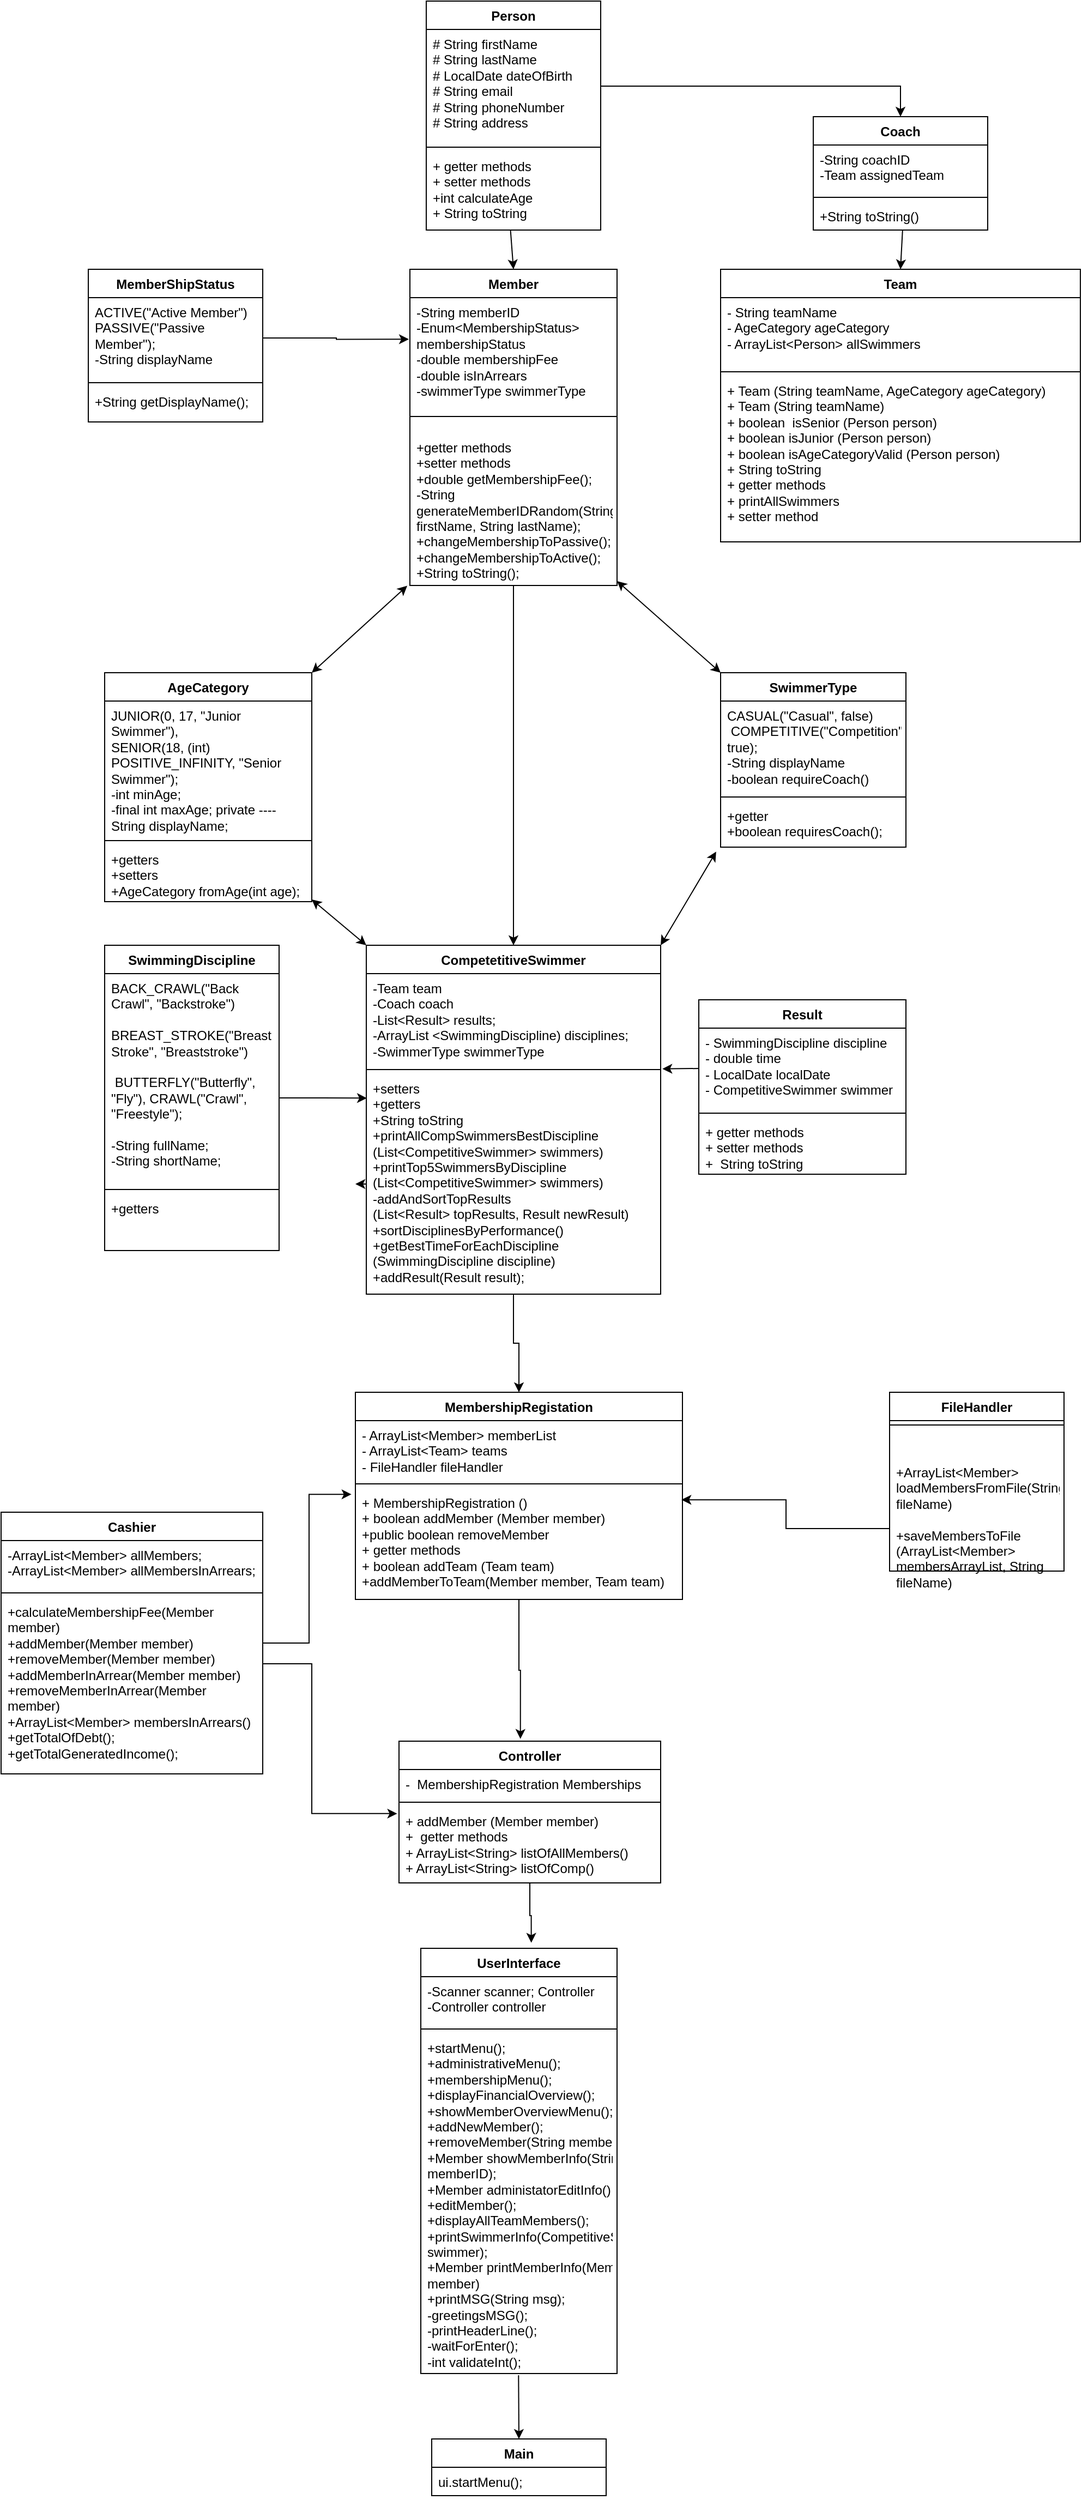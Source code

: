 <mxfile version="25.0.3">
  <diagram name="Side-1" id="nUcvuN47wiKsGbL2YALH">
    <mxGraphModel grid="1" page="1" gridSize="10" guides="1" tooltips="1" connect="1" arrows="1" fold="1" pageScale="1" pageWidth="827" pageHeight="1169" math="0" shadow="0">
      <root>
        <mxCell id="0" />
        <mxCell id="1" parent="0" />
        <mxCell id="QC7mSb4ATyLM4-c45ZyH-1" value="Main" style="swimlane;fontStyle=1;align=center;verticalAlign=top;childLayout=stackLayout;horizontal=1;startSize=26;horizontalStack=0;resizeParent=1;resizeParentMax=0;resizeLast=0;collapsible=1;marginBottom=0;whiteSpace=wrap;html=1;" vertex="1" parent="1">
          <mxGeometry x="110" y="1050" width="160" height="52" as="geometry" />
        </mxCell>
        <mxCell id="QC7mSb4ATyLM4-c45ZyH-4" value="ui.startMenu();" style="text;strokeColor=none;fillColor=none;align=left;verticalAlign=top;spacingLeft=4;spacingRight=4;overflow=hidden;rotatable=0;points=[[0,0.5],[1,0.5]];portConstraint=eastwest;whiteSpace=wrap;html=1;" vertex="1" parent="QC7mSb4ATyLM4-c45ZyH-1">
          <mxGeometry y="26" width="160" height="26" as="geometry" />
        </mxCell>
        <mxCell id="QTsUKDH_8yHVYuuBSGEC-1" value="Team" style="swimlane;fontStyle=1;align=center;verticalAlign=top;childLayout=stackLayout;horizontal=1;startSize=26;horizontalStack=0;resizeParent=1;resizeParentMax=0;resizeLast=0;collapsible=1;marginBottom=0;whiteSpace=wrap;html=1;" vertex="1" parent="1">
          <mxGeometry x="375" y="-940" width="330" height="250" as="geometry" />
        </mxCell>
        <mxCell id="QTsUKDH_8yHVYuuBSGEC-2" value="- String teamName&lt;div&gt;- AgeCategory ageCategory&lt;/div&gt;&lt;div&gt;- ArrayList&amp;lt;Person&amp;gt; allSwimmers&lt;/div&gt;" style="text;strokeColor=none;fillColor=none;align=left;verticalAlign=top;spacingLeft=4;spacingRight=4;overflow=hidden;rotatable=0;points=[[0,0.5],[1,0.5]];portConstraint=eastwest;whiteSpace=wrap;html=1;" vertex="1" parent="QTsUKDH_8yHVYuuBSGEC-1">
          <mxGeometry y="26" width="330" height="64" as="geometry" />
        </mxCell>
        <mxCell id="QTsUKDH_8yHVYuuBSGEC-3" value="" style="line;strokeWidth=1;fillColor=none;align=left;verticalAlign=middle;spacingTop=-1;spacingLeft=3;spacingRight=3;rotatable=0;labelPosition=right;points=[];portConstraint=eastwest;strokeColor=inherit;" vertex="1" parent="QTsUKDH_8yHVYuuBSGEC-1">
          <mxGeometry y="90" width="330" height="8" as="geometry" />
        </mxCell>
        <mxCell id="QTsUKDH_8yHVYuuBSGEC-4" value="+ Team (String teamName, AgeCategory ageCategory)&lt;div&gt;+ Team (String teamName)&lt;/div&gt;&lt;div&gt;+ boolean&amp;nbsp; isSenior (Person person)&lt;/div&gt;&lt;div&gt;+ boolean isJunior (Person person)&lt;/div&gt;&lt;div&gt;+ boolean isAgeCategoryValid (Person person)&lt;/div&gt;&lt;div&gt;+ String toString&lt;/div&gt;&lt;div&gt;+ getter methods&lt;/div&gt;&lt;div&gt;+ printAllSwimmers&lt;/div&gt;&lt;div&gt;+ setter method&lt;/div&gt;" style="text;strokeColor=none;fillColor=none;align=left;verticalAlign=top;spacingLeft=4;spacingRight=4;overflow=hidden;rotatable=0;points=[[0,0.5],[1,0.5]];portConstraint=eastwest;whiteSpace=wrap;html=1;" vertex="1" parent="QTsUKDH_8yHVYuuBSGEC-1">
          <mxGeometry y="98" width="330" height="152" as="geometry" />
        </mxCell>
        <mxCell id="QTsUKDH_8yHVYuuBSGEC-5" value="SwimmerType" style="swimlane;fontStyle=1;align=center;verticalAlign=top;childLayout=stackLayout;horizontal=1;startSize=26;horizontalStack=0;resizeParent=1;resizeParentMax=0;resizeLast=0;collapsible=1;marginBottom=0;whiteSpace=wrap;html=1;" vertex="1" parent="1">
          <mxGeometry x="375" y="-570" width="170" height="160" as="geometry" />
        </mxCell>
        <mxCell id="QTsUKDH_8yHVYuuBSGEC-6" value="CASUAL(&quot;Casual&quot;, false)&lt;div&gt;&amp;nbsp;COMPETITIVE(&quot;Competition&quot;, true);&lt;/div&gt;&lt;div&gt;-String displayName&lt;/div&gt;&lt;div&gt;-boolean requireCoach()&lt;/div&gt;" style="text;strokeColor=none;fillColor=none;align=left;verticalAlign=top;spacingLeft=4;spacingRight=4;overflow=hidden;rotatable=0;points=[[0,0.5],[1,0.5]];portConstraint=eastwest;whiteSpace=wrap;html=1;" vertex="1" parent="QTsUKDH_8yHVYuuBSGEC-5">
          <mxGeometry y="26" width="170" height="84" as="geometry" />
        </mxCell>
        <mxCell id="QTsUKDH_8yHVYuuBSGEC-7" value="" style="line;strokeWidth=1;fillColor=none;align=left;verticalAlign=middle;spacingTop=-1;spacingLeft=3;spacingRight=3;rotatable=0;labelPosition=right;points=[];portConstraint=eastwest;strokeColor=inherit;" vertex="1" parent="QTsUKDH_8yHVYuuBSGEC-5">
          <mxGeometry y="110" width="170" height="8" as="geometry" />
        </mxCell>
        <mxCell id="QTsUKDH_8yHVYuuBSGEC-8" value="+getter&lt;div&gt;+boolean requiresCoach();&lt;/div&gt;" style="text;strokeColor=none;fillColor=none;align=left;verticalAlign=top;spacingLeft=4;spacingRight=4;overflow=hidden;rotatable=0;points=[[0,0.5],[1,0.5]];portConstraint=eastwest;whiteSpace=wrap;html=1;" vertex="1" parent="QTsUKDH_8yHVYuuBSGEC-5">
          <mxGeometry y="118" width="170" height="42" as="geometry" />
        </mxCell>
        <mxCell id="QTsUKDH_8yHVYuuBSGEC-9" value="SwimmingDiscipline" style="swimlane;fontStyle=1;align=center;verticalAlign=top;childLayout=stackLayout;horizontal=1;startSize=26;horizontalStack=0;resizeParent=1;resizeParentMax=0;resizeLast=0;collapsible=1;marginBottom=0;whiteSpace=wrap;html=1;" vertex="1" parent="1">
          <mxGeometry x="-190" y="-320" width="160" height="280" as="geometry" />
        </mxCell>
        <mxCell id="QTsUKDH_8yHVYuuBSGEC-10" value="BACK_CRAWL(&quot;Back Crawl&quot;, &quot;Backstroke&quot;)&lt;span style=&quot;background-color: initial;&quot;&gt;&amp;nbsp;&lt;/span&gt;&lt;div&gt;&lt;br&gt;&lt;div&gt;&lt;span style=&quot;background-color: initial;&quot;&gt;BREAST_STROKE(&quot;Breast Stroke&quot;, &quot;Breaststroke&quot;)&lt;/span&gt;&lt;/div&gt;&lt;div&gt;&lt;span style=&quot;background-color: initial;&quot;&gt;&lt;br&gt;&lt;/span&gt;&lt;/div&gt;&lt;div&gt;&lt;span style=&quot;background-color: initial;&quot;&gt;&amp;nbsp;BUTTERFLY(&quot;Butterfly&quot;, &quot;Fly&quot;), CRAWL(&quot;Crawl&quot;, &quot;Freestyle&quot;);&lt;/span&gt;&lt;/div&gt;&lt;/div&gt;&lt;div&gt;&lt;span style=&quot;background-color: initial;&quot;&gt;&lt;br&gt;&lt;/span&gt;&lt;/div&gt;&lt;div&gt;&lt;span style=&quot;background-color: initial;&quot;&gt;-String fullName;&lt;/span&gt;&lt;/div&gt;&lt;div&gt;&lt;span style=&quot;background-color: initial;&quot;&gt;-String shortName;&lt;/span&gt;&lt;/div&gt;" style="text;strokeColor=none;fillColor=none;align=left;verticalAlign=top;spacingLeft=4;spacingRight=4;overflow=hidden;rotatable=0;points=[[0,0.5],[1,0.5]];portConstraint=eastwest;whiteSpace=wrap;html=1;" vertex="1" parent="QTsUKDH_8yHVYuuBSGEC-9">
          <mxGeometry y="26" width="160" height="194" as="geometry" />
        </mxCell>
        <mxCell id="QTsUKDH_8yHVYuuBSGEC-11" value="" style="line;strokeWidth=1;fillColor=none;align=left;verticalAlign=middle;spacingTop=-1;spacingLeft=3;spacingRight=3;rotatable=0;labelPosition=right;points=[];portConstraint=eastwest;strokeColor=inherit;" vertex="1" parent="QTsUKDH_8yHVYuuBSGEC-9">
          <mxGeometry y="220" width="160" height="8" as="geometry" />
        </mxCell>
        <mxCell id="QTsUKDH_8yHVYuuBSGEC-12" value="+getters" style="text;strokeColor=none;fillColor=none;align=left;verticalAlign=top;spacingLeft=4;spacingRight=4;overflow=hidden;rotatable=0;points=[[0,0.5],[1,0.5]];portConstraint=eastwest;whiteSpace=wrap;html=1;" vertex="1" parent="QTsUKDH_8yHVYuuBSGEC-9">
          <mxGeometry y="228" width="160" height="52" as="geometry" />
        </mxCell>
        <mxCell id="QTsUKDH_8yHVYuuBSGEC-13" value="MemberShipStatus" style="swimlane;fontStyle=1;align=center;verticalAlign=top;childLayout=stackLayout;horizontal=1;startSize=26;horizontalStack=0;resizeParent=1;resizeParentMax=0;resizeLast=0;collapsible=1;marginBottom=0;whiteSpace=wrap;html=1;" vertex="1" parent="1">
          <mxGeometry x="-205" y="-940" width="160" height="140" as="geometry" />
        </mxCell>
        <mxCell id="QTsUKDH_8yHVYuuBSGEC-14" value="ACTIVE(&quot;Active Member&quot;)&lt;div&gt;PASSIVE(&quot;Passive Member&quot;);&lt;/div&gt;&lt;div&gt;-String displayName&lt;/div&gt;" style="text;strokeColor=none;fillColor=none;align=left;verticalAlign=top;spacingLeft=4;spacingRight=4;overflow=hidden;rotatable=0;points=[[0,0.5],[1,0.5]];portConstraint=eastwest;whiteSpace=wrap;html=1;" vertex="1" parent="QTsUKDH_8yHVYuuBSGEC-13">
          <mxGeometry y="26" width="160" height="74" as="geometry" />
        </mxCell>
        <mxCell id="QTsUKDH_8yHVYuuBSGEC-15" value="" style="line;strokeWidth=1;fillColor=none;align=left;verticalAlign=middle;spacingTop=-1;spacingLeft=3;spacingRight=3;rotatable=0;labelPosition=right;points=[];portConstraint=eastwest;strokeColor=inherit;" vertex="1" parent="QTsUKDH_8yHVYuuBSGEC-13">
          <mxGeometry y="100" width="160" height="8" as="geometry" />
        </mxCell>
        <mxCell id="QTsUKDH_8yHVYuuBSGEC-16" value="+String getDisplayName();" style="text;strokeColor=none;fillColor=none;align=left;verticalAlign=top;spacingLeft=4;spacingRight=4;overflow=hidden;rotatable=0;points=[[0,0.5],[1,0.5]];portConstraint=eastwest;whiteSpace=wrap;html=1;" vertex="1" parent="QTsUKDH_8yHVYuuBSGEC-13">
          <mxGeometry y="108" width="160" height="32" as="geometry" />
        </mxCell>
        <mxCell id="QTsUKDH_8yHVYuuBSGEC-21" value="UserInterface" style="swimlane;fontStyle=1;align=center;verticalAlign=top;childLayout=stackLayout;horizontal=1;startSize=26;horizontalStack=0;resizeParent=1;resizeParentMax=0;resizeLast=0;collapsible=1;marginBottom=0;whiteSpace=wrap;html=1;" vertex="1" parent="1">
          <mxGeometry x="100" y="600" width="180" height="390" as="geometry" />
        </mxCell>
        <mxCell id="QTsUKDH_8yHVYuuBSGEC-22" value="-Scanner scanner; Controller&amp;nbsp; &amp;nbsp; -Controller controller" style="text;strokeColor=none;fillColor=none;align=left;verticalAlign=top;spacingLeft=4;spacingRight=4;overflow=hidden;rotatable=0;points=[[0,0.5],[1,0.5]];portConstraint=eastwest;whiteSpace=wrap;html=1;" vertex="1" parent="QTsUKDH_8yHVYuuBSGEC-21">
          <mxGeometry y="26" width="180" height="44" as="geometry" />
        </mxCell>
        <mxCell id="QTsUKDH_8yHVYuuBSGEC-23" value="" style="line;strokeWidth=1;fillColor=none;align=left;verticalAlign=middle;spacingTop=-1;spacingLeft=3;spacingRight=3;rotatable=0;labelPosition=right;points=[];portConstraint=eastwest;strokeColor=inherit;" vertex="1" parent="QTsUKDH_8yHVYuuBSGEC-21">
          <mxGeometry y="70" width="180" height="8" as="geometry" />
        </mxCell>
        <mxCell id="QTsUKDH_8yHVYuuBSGEC-24" value="&lt;div&gt;+startMenu();&lt;/div&gt;&lt;div&gt;+administrativeMenu();&lt;/div&gt;&lt;div&gt;+membershipMenu();&lt;/div&gt;&lt;div&gt;+displayFinancialOverview();&lt;/div&gt;&lt;div&gt;+showMemberOverviewMenu();&amp;nbsp;&lt;/div&gt;&lt;div&gt;+addNewMember();&lt;/div&gt;&lt;div&gt;+removeMember(String memberID);&lt;/div&gt;&lt;div&gt;+Member showMemberInfo(String memberID);&lt;/div&gt;&lt;div&gt;+Member administatorEditInfo()&lt;/div&gt;&lt;div&gt;+editMember();&lt;/div&gt;&lt;div&gt;+displayAllTeamMembers();&lt;/div&gt;&lt;div&gt;+printSwimmerInfo(CompetitiveSwimmer swimmer);&lt;/div&gt;&lt;div&gt;+Member printMemberInfo(Member member)&lt;/div&gt;&lt;div&gt;+printMSG(String msg);&lt;/div&gt;&lt;div&gt;&lt;span style=&quot;background-color: initial;&quot;&gt;-greetingsMSG();&lt;/span&gt;&lt;/div&gt;&lt;div&gt;&lt;div&gt;-printHeaderLine();&lt;/div&gt;&lt;div&gt;-waitForEnter();&lt;/div&gt;&lt;div&gt;-int validateInt();&lt;/div&gt;&lt;/div&gt;&lt;div&gt;&lt;br&gt;&lt;/div&gt;&lt;div&gt;&lt;br&gt;&lt;/div&gt;&lt;div&gt;&lt;br&gt;&lt;/div&gt;&lt;div&gt;&lt;br&gt;&lt;/div&gt;&lt;div&gt;&lt;br&gt;&lt;/div&gt;" style="text;strokeColor=none;fillColor=none;align=left;verticalAlign=top;spacingLeft=4;spacingRight=4;overflow=hidden;rotatable=0;points=[[0,0.5],[1,0.5]];portConstraint=eastwest;whiteSpace=wrap;html=1;" vertex="1" parent="QTsUKDH_8yHVYuuBSGEC-21">
          <mxGeometry y="78" width="180" height="312" as="geometry" />
        </mxCell>
        <mxCell id="QTsUKDH_8yHVYuuBSGEC-25" value="Controller" style="swimlane;fontStyle=1;align=center;verticalAlign=top;childLayout=stackLayout;horizontal=1;startSize=26;horizontalStack=0;resizeParent=1;resizeParentMax=0;resizeLast=0;collapsible=1;marginBottom=0;whiteSpace=wrap;html=1;" vertex="1" parent="1">
          <mxGeometry x="80" y="410" width="240" height="130" as="geometry" />
        </mxCell>
        <mxCell id="QTsUKDH_8yHVYuuBSGEC-26" value="-&amp;nbsp; MembershipRegistration Memberships" style="text;strokeColor=none;fillColor=none;align=left;verticalAlign=top;spacingLeft=4;spacingRight=4;overflow=hidden;rotatable=0;points=[[0,0.5],[1,0.5]];portConstraint=eastwest;whiteSpace=wrap;html=1;" vertex="1" parent="QTsUKDH_8yHVYuuBSGEC-25">
          <mxGeometry y="26" width="240" height="26" as="geometry" />
        </mxCell>
        <mxCell id="QTsUKDH_8yHVYuuBSGEC-27" value="" style="line;strokeWidth=1;fillColor=none;align=left;verticalAlign=middle;spacingTop=-1;spacingLeft=3;spacingRight=3;rotatable=0;labelPosition=right;points=[];portConstraint=eastwest;strokeColor=inherit;" vertex="1" parent="QTsUKDH_8yHVYuuBSGEC-25">
          <mxGeometry y="52" width="240" height="8" as="geometry" />
        </mxCell>
        <mxCell id="QTsUKDH_8yHVYuuBSGEC-28" value="+ addMember (Member member)&lt;div&gt;+&amp;nbsp; getter methods&lt;/div&gt;&lt;div&gt;+ ArrayList&amp;lt;String&amp;gt; listOfAllMembers()&lt;/div&gt;&lt;div&gt;+ ArrayList&amp;lt;String&amp;gt; listOfComp()&lt;/div&gt;" style="text;strokeColor=none;fillColor=none;align=left;verticalAlign=top;spacingLeft=4;spacingRight=4;overflow=hidden;rotatable=0;points=[[0,0.5],[1,0.5]];portConstraint=eastwest;whiteSpace=wrap;html=1;" vertex="1" parent="QTsUKDH_8yHVYuuBSGEC-25">
          <mxGeometry y="60" width="240" height="70" as="geometry" />
        </mxCell>
        <mxCell id="QTsUKDH_8yHVYuuBSGEC-33" value="FileHandler" style="swimlane;fontStyle=1;align=center;verticalAlign=top;childLayout=stackLayout;horizontal=1;startSize=26;horizontalStack=0;resizeParent=1;resizeParentMax=0;resizeLast=0;collapsible=1;marginBottom=0;whiteSpace=wrap;html=1;" vertex="1" parent="1">
          <mxGeometry x="530" y="90" width="160" height="164" as="geometry" />
        </mxCell>
        <mxCell id="QTsUKDH_8yHVYuuBSGEC-35" value="" style="line;strokeWidth=1;fillColor=none;align=left;verticalAlign=middle;spacingTop=-1;spacingLeft=3;spacingRight=3;rotatable=0;labelPosition=right;points=[];portConstraint=eastwest;strokeColor=inherit;" vertex="1" parent="QTsUKDH_8yHVYuuBSGEC-33">
          <mxGeometry y="26" width="160" height="8" as="geometry" />
        </mxCell>
        <mxCell id="QTsUKDH_8yHVYuuBSGEC-65" value="+ArrayList&amp;lt;Member&amp;gt; loadMembersFromFile(String fileName)&lt;div&gt;&lt;br&gt;&lt;/div&gt;&lt;div&gt;+saveMembersToFile (ArrayList&amp;lt;Member&amp;gt; membersArrayList, String fileName)&lt;/div&gt;" style="text;strokeColor=none;fillColor=none;align=left;verticalAlign=top;spacingLeft=4;spacingRight=4;overflow=hidden;rotatable=0;points=[[0,0.5],[1,0.5]];portConstraint=eastwest;whiteSpace=wrap;html=1;" vertex="1" parent="QTsUKDH_8yHVYuuBSGEC-33">
          <mxGeometry y="60" width="160" height="130" as="geometry" />
        </mxCell>
        <mxCell id="W20NLJ6wj8PO3DIGxujV-39" style="edgeStyle=orthogonalEdgeStyle;rounded=0;orthogonalLoop=1;jettySize=auto;html=1;entryX=0.5;entryY=0;entryDx=0;entryDy=0;" edge="1" parent="1" source="QTsUKDH_8yHVYuuBSGEC-37" target="QTsUKDH_8yHVYuuBSGEC-53">
          <mxGeometry relative="1" as="geometry" />
        </mxCell>
        <mxCell id="QTsUKDH_8yHVYuuBSGEC-37" value="Member" style="swimlane;fontStyle=1;align=center;verticalAlign=top;childLayout=stackLayout;horizontal=1;startSize=26;horizontalStack=0;resizeParent=1;resizeParentMax=0;resizeLast=0;collapsible=1;marginBottom=0;whiteSpace=wrap;html=1;" vertex="1" parent="1">
          <mxGeometry x="90" y="-940" width="190" height="290" as="geometry" />
        </mxCell>
        <mxCell id="QTsUKDH_8yHVYuuBSGEC-38" value="-String memberID&lt;div&gt;-Enum&amp;lt;MembershipStatus&amp;gt; membershipStatus&lt;/div&gt;&lt;div&gt;-double membershipFee&lt;/div&gt;&lt;div&gt;-double isInArrears&lt;/div&gt;&lt;div&gt;-swimmerType swimmerType&lt;/div&gt;" style="text;strokeColor=none;fillColor=none;align=left;verticalAlign=top;spacingLeft=4;spacingRight=4;overflow=hidden;rotatable=0;points=[[0,0.5],[1,0.5]];portConstraint=eastwest;whiteSpace=wrap;html=1;" vertex="1" parent="QTsUKDH_8yHVYuuBSGEC-37">
          <mxGeometry y="26" width="190" height="94" as="geometry" />
        </mxCell>
        <mxCell id="QTsUKDH_8yHVYuuBSGEC-39" value="" style="line;strokeWidth=1;fillColor=none;align=left;verticalAlign=middle;spacingTop=-1;spacingLeft=3;spacingRight=3;rotatable=0;labelPosition=right;points=[];portConstraint=eastwest;strokeColor=inherit;" vertex="1" parent="QTsUKDH_8yHVYuuBSGEC-37">
          <mxGeometry y="120" width="190" height="30" as="geometry" />
        </mxCell>
        <mxCell id="QTsUKDH_8yHVYuuBSGEC-40" value="&lt;div&gt;+getter methods&lt;/div&gt;&lt;div&gt;+setter methods&lt;/div&gt;+double getMembershipFee();&lt;div&gt;-String generateMemberIDRandom(String firstName, String lastName);&lt;/div&gt;&lt;div&gt;+changeMembershipToPassive();&lt;/div&gt;&lt;div&gt;+changeMembershipToActive();&lt;/div&gt;&lt;div&gt;+String toString();&lt;/div&gt;" style="text;strokeColor=none;fillColor=none;align=left;verticalAlign=top;spacingLeft=4;spacingRight=4;overflow=hidden;rotatable=0;points=[[0,0.5],[1,0.5]];portConstraint=eastwest;whiteSpace=wrap;html=1;" vertex="1" parent="QTsUKDH_8yHVYuuBSGEC-37">
          <mxGeometry y="150" width="190" height="140" as="geometry" />
        </mxCell>
        <mxCell id="QTsUKDH_8yHVYuuBSGEC-41" value="AgeCategory" style="swimlane;fontStyle=1;align=center;verticalAlign=top;childLayout=stackLayout;horizontal=1;startSize=26;horizontalStack=0;resizeParent=1;resizeParentMax=0;resizeLast=0;collapsible=1;marginBottom=0;whiteSpace=wrap;html=1;" vertex="1" parent="1">
          <mxGeometry x="-190" y="-570" width="190" height="210" as="geometry" />
        </mxCell>
        <mxCell id="QTsUKDH_8yHVYuuBSGEC-42" value="JUNIOR(0, 17, &quot;Junior Swimmer&quot;),&amp;nbsp;&lt;div&gt;SENIOR(18, (int) POSITIVE_INFINITY, &quot;Senior Swimmer&quot;);&lt;/div&gt;&lt;div&gt;&lt;span style=&quot;background-color: initial;&quot;&gt;-int minAge;&amp;nbsp;&lt;/span&gt;&lt;/div&gt;&lt;div&gt;-final int maxAge; private ----String displayName;&lt;/div&gt;&lt;div&gt;&lt;br&gt;&lt;/div&gt;&lt;div&gt;&lt;br&gt;&lt;/div&gt;" style="text;strokeColor=none;fillColor=none;align=left;verticalAlign=top;spacingLeft=4;spacingRight=4;overflow=hidden;rotatable=0;points=[[0,0.5],[1,0.5]];portConstraint=eastwest;whiteSpace=wrap;html=1;" vertex="1" parent="QTsUKDH_8yHVYuuBSGEC-41">
          <mxGeometry y="26" width="190" height="124" as="geometry" />
        </mxCell>
        <mxCell id="QTsUKDH_8yHVYuuBSGEC-43" value="" style="line;strokeWidth=1;fillColor=none;align=left;verticalAlign=middle;spacingTop=-1;spacingLeft=3;spacingRight=3;rotatable=0;labelPosition=right;points=[];portConstraint=eastwest;strokeColor=inherit;" vertex="1" parent="QTsUKDH_8yHVYuuBSGEC-41">
          <mxGeometry y="150" width="190" height="8" as="geometry" />
        </mxCell>
        <mxCell id="W20NLJ6wj8PO3DIGxujV-32" value="+getters&lt;div&gt;+setters&lt;/div&gt;&lt;div&gt;+AgeCategory fromAge(int age);&lt;/div&gt;" style="text;strokeColor=none;fillColor=none;align=left;verticalAlign=top;spacingLeft=4;spacingRight=4;overflow=hidden;rotatable=0;points=[[0,0.5],[1,0.5]];portConstraint=eastwest;whiteSpace=wrap;html=1;" vertex="1" parent="QTsUKDH_8yHVYuuBSGEC-41">
          <mxGeometry y="158" width="190" height="52" as="geometry" />
        </mxCell>
        <mxCell id="QTsUKDH_8yHVYuuBSGEC-45" value="MembershipRegistation" style="swimlane;fontStyle=1;align=center;verticalAlign=top;childLayout=stackLayout;horizontal=1;startSize=26;horizontalStack=0;resizeParent=1;resizeParentMax=0;resizeLast=0;collapsible=1;marginBottom=0;whiteSpace=wrap;html=1;" vertex="1" parent="1">
          <mxGeometry x="40" y="90" width="300" height="190" as="geometry" />
        </mxCell>
        <mxCell id="QTsUKDH_8yHVYuuBSGEC-46" value="- ArrayList&amp;lt;Member&amp;gt; memberList&lt;div&gt;- ArrayList&amp;lt;Team&amp;gt; teams&lt;/div&gt;&lt;div&gt;- FileHandler fileHandler&lt;/div&gt;" style="text;strokeColor=none;fillColor=none;align=left;verticalAlign=top;spacingLeft=4;spacingRight=4;overflow=hidden;rotatable=0;points=[[0,0.5],[1,0.5]];portConstraint=eastwest;whiteSpace=wrap;html=1;" vertex="1" parent="QTsUKDH_8yHVYuuBSGEC-45">
          <mxGeometry y="26" width="300" height="54" as="geometry" />
        </mxCell>
        <mxCell id="QTsUKDH_8yHVYuuBSGEC-47" value="" style="line;strokeWidth=1;fillColor=none;align=left;verticalAlign=middle;spacingTop=-1;spacingLeft=3;spacingRight=3;rotatable=0;labelPosition=right;points=[];portConstraint=eastwest;strokeColor=inherit;" vertex="1" parent="QTsUKDH_8yHVYuuBSGEC-45">
          <mxGeometry y="80" width="300" height="8" as="geometry" />
        </mxCell>
        <mxCell id="QTsUKDH_8yHVYuuBSGEC-48" value="+ MembershipRegistration ()&lt;div&gt;+ boolean addMember (Member member)&lt;/div&gt;&lt;div&gt;+public boolean removeMember&lt;/div&gt;&lt;div&gt;+ getter methods&amp;nbsp;&lt;/div&gt;&lt;div&gt;+ boolean addTeam (Team team)&lt;/div&gt;&lt;div&gt;+addMemberToTeam(Member member, Team team)&lt;/div&gt;" style="text;strokeColor=none;fillColor=none;align=left;verticalAlign=top;spacingLeft=4;spacingRight=4;overflow=hidden;rotatable=0;points=[[0,0.5],[1,0.5]];portConstraint=eastwest;whiteSpace=wrap;html=1;" vertex="1" parent="QTsUKDH_8yHVYuuBSGEC-45">
          <mxGeometry y="88" width="300" height="102" as="geometry" />
        </mxCell>
        <mxCell id="QTsUKDH_8yHVYuuBSGEC-49" value="Cashier" style="swimlane;fontStyle=1;align=center;verticalAlign=top;childLayout=stackLayout;horizontal=1;startSize=26;horizontalStack=0;resizeParent=1;resizeParentMax=0;resizeLast=0;collapsible=1;marginBottom=0;whiteSpace=wrap;html=1;" vertex="1" parent="1">
          <mxGeometry x="-285" y="200" width="240" height="240" as="geometry" />
        </mxCell>
        <mxCell id="QTsUKDH_8yHVYuuBSGEC-50" value="-ArrayList&amp;lt;Member&amp;gt; allMembers;&amp;nbsp;&lt;div&gt;-ArrayList&amp;lt;Member&amp;gt; allMembersInArrears;&lt;/div&gt;&lt;div&gt;&lt;br&gt;&lt;/div&gt;" style="text;strokeColor=none;fillColor=none;align=left;verticalAlign=top;spacingLeft=4;spacingRight=4;overflow=hidden;rotatable=0;points=[[0,0.5],[1,0.5]];portConstraint=eastwest;whiteSpace=wrap;html=1;" vertex="1" parent="QTsUKDH_8yHVYuuBSGEC-49">
          <mxGeometry y="26" width="240" height="44" as="geometry" />
        </mxCell>
        <mxCell id="QTsUKDH_8yHVYuuBSGEC-51" value="" style="line;strokeWidth=1;fillColor=none;align=left;verticalAlign=middle;spacingTop=-1;spacingLeft=3;spacingRight=3;rotatable=0;labelPosition=right;points=[];portConstraint=eastwest;strokeColor=inherit;" vertex="1" parent="QTsUKDH_8yHVYuuBSGEC-49">
          <mxGeometry y="70" width="240" height="8" as="geometry" />
        </mxCell>
        <mxCell id="QTsUKDH_8yHVYuuBSGEC-52" value="&lt;span style=&quot;background-color: initial;&quot;&gt;+calculateMembershipFee(Member member)&lt;/span&gt;&lt;div&gt;&lt;span style=&quot;background-color: initial;&quot;&gt;+addMember(Member member)&lt;/span&gt;&lt;/div&gt;&lt;div&gt;&lt;span style=&quot;background-color: initial;&quot;&gt;+removeMember(Member member)&lt;/span&gt;&lt;/div&gt;&lt;div&gt;&lt;span style=&quot;background-color: initial;&quot;&gt;+addMemberInArrear(Member member)&lt;/span&gt;&lt;/div&gt;&lt;div&gt;+removeMemberInArrear(Member member)&lt;span style=&quot;background-color: initial;&quot;&gt;&lt;/span&gt;&lt;/div&gt;&lt;div&gt;+ArrayList&amp;lt;Member&amp;gt; membersInArrears()&lt;/div&gt;&lt;div&gt;+getTotalOfDebt();&lt;/div&gt;&lt;div&gt;+&lt;span style=&quot;background-color: initial;&quot;&gt;getTotalGeneratedIncome();&lt;/span&gt;&lt;/div&gt;&lt;div&gt;&lt;span style=&quot;background-color: initial;&quot;&gt;&lt;br&gt;&lt;/span&gt;&lt;/div&gt;&lt;div&gt;&lt;br&gt;&lt;/div&gt;" style="text;strokeColor=none;fillColor=none;align=left;verticalAlign=top;spacingLeft=4;spacingRight=4;overflow=hidden;rotatable=0;points=[[0,0.5],[1,0.5]];portConstraint=eastwest;whiteSpace=wrap;html=1;" vertex="1" parent="QTsUKDH_8yHVYuuBSGEC-49">
          <mxGeometry y="78" width="240" height="162" as="geometry" />
        </mxCell>
        <mxCell id="W20NLJ6wj8PO3DIGxujV-50" style="edgeStyle=orthogonalEdgeStyle;rounded=0;orthogonalLoop=1;jettySize=auto;html=1;entryX=0.5;entryY=0;entryDx=0;entryDy=0;" edge="1" parent="1" source="QTsUKDH_8yHVYuuBSGEC-53" target="QTsUKDH_8yHVYuuBSGEC-45">
          <mxGeometry relative="1" as="geometry" />
        </mxCell>
        <mxCell id="QTsUKDH_8yHVYuuBSGEC-53" value="CompetetitiveSwimmer" style="swimlane;fontStyle=1;align=center;verticalAlign=top;childLayout=stackLayout;horizontal=1;startSize=26;horizontalStack=0;resizeParent=1;resizeParentMax=0;resizeLast=0;collapsible=1;marginBottom=0;whiteSpace=wrap;html=1;" vertex="1" parent="1">
          <mxGeometry x="50" y="-320" width="270" height="320" as="geometry" />
        </mxCell>
        <mxCell id="QTsUKDH_8yHVYuuBSGEC-54" value="-Team team&lt;div&gt;-Coach coach&lt;/div&gt;&lt;div&gt;-List&amp;lt;Result&amp;gt; results;&lt;/div&gt;&lt;div&gt;-ArrayList &amp;lt;SwimmingDiscipline) disciplines;&lt;/div&gt;&lt;div&gt;-SwimmerType swimmerType&lt;/div&gt;&lt;div&gt;&lt;br&gt;&lt;/div&gt;" style="text;strokeColor=none;fillColor=none;align=left;verticalAlign=top;spacingLeft=4;spacingRight=4;overflow=hidden;rotatable=0;points=[[0,0.5],[1,0.5]];portConstraint=eastwest;whiteSpace=wrap;html=1;" vertex="1" parent="QTsUKDH_8yHVYuuBSGEC-53">
          <mxGeometry y="26" width="270" height="84" as="geometry" />
        </mxCell>
        <mxCell id="QTsUKDH_8yHVYuuBSGEC-55" value="" style="line;strokeWidth=1;fillColor=none;align=left;verticalAlign=middle;spacingTop=-1;spacingLeft=3;spacingRight=3;rotatable=0;labelPosition=right;points=[];portConstraint=eastwest;strokeColor=inherit;" vertex="1" parent="QTsUKDH_8yHVYuuBSGEC-53">
          <mxGeometry y="110" width="270" height="8" as="geometry" />
        </mxCell>
        <mxCell id="W20NLJ6wj8PO3DIGxujV-48" style="edgeStyle=orthogonalEdgeStyle;rounded=0;orthogonalLoop=1;jettySize=auto;html=1;exitX=0;exitY=0.5;exitDx=0;exitDy=0;" edge="1" parent="QTsUKDH_8yHVYuuBSGEC-53" source="QTsUKDH_8yHVYuuBSGEC-56">
          <mxGeometry relative="1" as="geometry">
            <mxPoint x="-10" y="218.769" as="targetPoint" />
          </mxGeometry>
        </mxCell>
        <mxCell id="QTsUKDH_8yHVYuuBSGEC-56" value="+setters&lt;div&gt;+getters&lt;/div&gt;&lt;div&gt;+String toString&lt;/div&gt;&lt;div&gt;+printAllCompSwimmersBestDiscipline&lt;/div&gt;&lt;div&gt;(List&amp;lt;CompetitiveSwimmer&amp;gt; swimmers)&lt;/div&gt;&lt;div&gt;+printTop5SwimmersByDiscipline&lt;/div&gt;&lt;div&gt;(List&amp;lt;CompetitiveSwimmer&amp;gt; swimmers)&lt;/div&gt;&lt;div&gt;-addAndSortTopResults&lt;/div&gt;&lt;div&gt;(List&amp;lt;Result&amp;gt; topResults, Result newResult)&lt;/div&gt;&lt;div&gt;+sortDisciplinesByPerformance()&lt;/div&gt;&lt;div&gt;+getBestTimeForEachDiscipline&lt;/div&gt;&lt;div&gt;(SwimmingDiscipline discipline)&lt;/div&gt;&lt;div&gt;&lt;span style=&quot;background-color: initial;&quot;&gt;+addResult(Result result);&lt;/span&gt;&lt;/div&gt;&lt;div&gt;&lt;br&gt;&lt;/div&gt;&lt;div&gt;&lt;br&gt;&lt;/div&gt;&lt;div&gt;&lt;br&gt;&lt;/div&gt;&lt;div&gt;&lt;br&gt;&lt;/div&gt;" style="text;strokeColor=none;fillColor=none;align=left;verticalAlign=top;spacingLeft=4;spacingRight=4;overflow=hidden;rotatable=0;points=[[0,0.5],[1,0.5]];portConstraint=eastwest;whiteSpace=wrap;html=1;" vertex="1" parent="QTsUKDH_8yHVYuuBSGEC-53">
          <mxGeometry y="118" width="270" height="202" as="geometry" />
        </mxCell>
        <mxCell id="QTsUKDH_8yHVYuuBSGEC-57" value="Person" style="swimlane;fontStyle=1;align=center;verticalAlign=top;childLayout=stackLayout;horizontal=1;startSize=26;horizontalStack=0;resizeParent=1;resizeParentMax=0;resizeLast=0;collapsible=1;marginBottom=0;whiteSpace=wrap;html=1;" vertex="1" parent="1">
          <mxGeometry x="105" y="-1186" width="160" height="210" as="geometry" />
        </mxCell>
        <mxCell id="QTsUKDH_8yHVYuuBSGEC-58" value="# String firstName&lt;div&gt;# String lastName&lt;/div&gt;&lt;div&gt;# LocalDate dateOfBirth&lt;/div&gt;&lt;div&gt;# String email&lt;/div&gt;&lt;div&gt;# String phoneNumber&lt;/div&gt;&lt;div&gt;# String address&lt;/div&gt;" style="text;strokeColor=none;fillColor=none;align=left;verticalAlign=top;spacingLeft=4;spacingRight=4;overflow=hidden;rotatable=0;points=[[0,0.5],[1,0.5]];portConstraint=eastwest;whiteSpace=wrap;html=1;" vertex="1" parent="QTsUKDH_8yHVYuuBSGEC-57">
          <mxGeometry y="26" width="160" height="104" as="geometry" />
        </mxCell>
        <mxCell id="QTsUKDH_8yHVYuuBSGEC-59" value="" style="line;strokeWidth=1;fillColor=none;align=left;verticalAlign=middle;spacingTop=-1;spacingLeft=3;spacingRight=3;rotatable=0;labelPosition=right;points=[];portConstraint=eastwest;strokeColor=inherit;" vertex="1" parent="QTsUKDH_8yHVYuuBSGEC-57">
          <mxGeometry y="130" width="160" height="8" as="geometry" />
        </mxCell>
        <mxCell id="QTsUKDH_8yHVYuuBSGEC-60" value="+ getter methods&lt;div&gt;+ setter methods&lt;/div&gt;&lt;div&gt;+int calculateAge&lt;/div&gt;&lt;div&gt;+ String toString&lt;/div&gt;&lt;div&gt;&lt;br&gt;&lt;/div&gt;" style="text;strokeColor=none;fillColor=none;align=left;verticalAlign=top;spacingLeft=4;spacingRight=4;overflow=hidden;rotatable=0;points=[[0,0.5],[1,0.5]];portConstraint=eastwest;whiteSpace=wrap;html=1;" vertex="1" parent="QTsUKDH_8yHVYuuBSGEC-57">
          <mxGeometry y="138" width="160" height="72" as="geometry" />
        </mxCell>
        <mxCell id="QTsUKDH_8yHVYuuBSGEC-61" value="Result" style="swimlane;fontStyle=1;align=center;verticalAlign=top;childLayout=stackLayout;horizontal=1;startSize=26;horizontalStack=0;resizeParent=1;resizeParentMax=0;resizeLast=0;collapsible=1;marginBottom=0;whiteSpace=wrap;html=1;" vertex="1" parent="1">
          <mxGeometry x="355" y="-270" width="190" height="160" as="geometry" />
        </mxCell>
        <mxCell id="QTsUKDH_8yHVYuuBSGEC-62" value="- SwimmingDiscipline discipline&lt;div&gt;- double time&lt;/div&gt;&lt;div&gt;- LocalDate localDate&lt;/div&gt;&lt;div&gt;- CompetitiveSwimmer swimmer&lt;/div&gt;" style="text;strokeColor=none;fillColor=none;align=left;verticalAlign=top;spacingLeft=4;spacingRight=4;overflow=hidden;rotatable=0;points=[[0,0.5],[1,0.5]];portConstraint=eastwest;whiteSpace=wrap;html=1;" vertex="1" parent="QTsUKDH_8yHVYuuBSGEC-61">
          <mxGeometry y="26" width="190" height="74" as="geometry" />
        </mxCell>
        <mxCell id="QTsUKDH_8yHVYuuBSGEC-63" value="" style="line;strokeWidth=1;fillColor=none;align=left;verticalAlign=middle;spacingTop=-1;spacingLeft=3;spacingRight=3;rotatable=0;labelPosition=right;points=[];portConstraint=eastwest;strokeColor=inherit;" vertex="1" parent="QTsUKDH_8yHVYuuBSGEC-61">
          <mxGeometry y="100" width="190" height="8" as="geometry" />
        </mxCell>
        <mxCell id="QTsUKDH_8yHVYuuBSGEC-64" value="+ getter methods&lt;div&gt;+ setter methods&lt;/div&gt;&lt;div&gt;+&amp;nbsp; String toString&lt;/div&gt;" style="text;strokeColor=none;fillColor=none;align=left;verticalAlign=top;spacingLeft=4;spacingRight=4;overflow=hidden;rotatable=0;points=[[0,0.5],[1,0.5]];portConstraint=eastwest;whiteSpace=wrap;html=1;" vertex="1" parent="QTsUKDH_8yHVYuuBSGEC-61">
          <mxGeometry y="108" width="190" height="52" as="geometry" />
        </mxCell>
        <mxCell id="QTsUKDH_8yHVYuuBSGEC-84" value="Coach" style="swimlane;fontStyle=1;align=center;verticalAlign=top;childLayout=stackLayout;horizontal=1;startSize=26;horizontalStack=0;resizeParent=1;resizeParentMax=0;resizeLast=0;collapsible=1;marginBottom=0;whiteSpace=wrap;html=1;" vertex="1" parent="1">
          <mxGeometry x="460" y="-1080" width="160" height="104" as="geometry" />
        </mxCell>
        <mxCell id="QTsUKDH_8yHVYuuBSGEC-85" value="-String coachID&lt;div&gt;-Team assignedTeam&lt;/div&gt;" style="text;strokeColor=none;fillColor=none;align=left;verticalAlign=top;spacingLeft=4;spacingRight=4;overflow=hidden;rotatable=0;points=[[0,0.5],[1,0.5]];portConstraint=eastwest;whiteSpace=wrap;html=1;" vertex="1" parent="QTsUKDH_8yHVYuuBSGEC-84">
          <mxGeometry y="26" width="160" height="44" as="geometry" />
        </mxCell>
        <mxCell id="QTsUKDH_8yHVYuuBSGEC-86" value="" style="line;strokeWidth=1;fillColor=none;align=left;verticalAlign=middle;spacingTop=-1;spacingLeft=3;spacingRight=3;rotatable=0;labelPosition=right;points=[];portConstraint=eastwest;strokeColor=inherit;" vertex="1" parent="QTsUKDH_8yHVYuuBSGEC-84">
          <mxGeometry y="70" width="160" height="8" as="geometry" />
        </mxCell>
        <mxCell id="QTsUKDH_8yHVYuuBSGEC-87" value="&lt;span style=&quot;text-align: center; text-wrap-mode: nowrap;&quot;&gt;+String toString()&lt;/span&gt;" style="text;strokeColor=none;fillColor=none;align=left;verticalAlign=top;spacingLeft=4;spacingRight=4;overflow=hidden;rotatable=0;points=[[0,0.5],[1,0.5]];portConstraint=eastwest;whiteSpace=wrap;html=1;" vertex="1" parent="QTsUKDH_8yHVYuuBSGEC-84">
          <mxGeometry y="78" width="160" height="26" as="geometry" />
        </mxCell>
        <mxCell id="W20NLJ6wj8PO3DIGxujV-35" style="edgeStyle=orthogonalEdgeStyle;rounded=0;orthogonalLoop=1;jettySize=auto;html=1;entryX=0.5;entryY=0;entryDx=0;entryDy=0;" edge="1" parent="1" source="QTsUKDH_8yHVYuuBSGEC-58" target="QTsUKDH_8yHVYuuBSGEC-84">
          <mxGeometry relative="1" as="geometry" />
        </mxCell>
        <mxCell id="W20NLJ6wj8PO3DIGxujV-37" style="edgeStyle=orthogonalEdgeStyle;rounded=0;orthogonalLoop=1;jettySize=auto;html=1;entryX=-0.005;entryY=0.406;entryDx=0;entryDy=0;entryPerimeter=0;" edge="1" parent="1" source="QTsUKDH_8yHVYuuBSGEC-14" target="QTsUKDH_8yHVYuuBSGEC-38">
          <mxGeometry relative="1" as="geometry" />
        </mxCell>
        <mxCell id="W20NLJ6wj8PO3DIGxujV-40" value="" style="endArrow=classic;startArrow=classic;html=1;rounded=0;entryX=-0.013;entryY=1.002;entryDx=0;entryDy=0;entryPerimeter=0;exitX=1;exitY=0;exitDx=0;exitDy=0;" edge="1" parent="1" source="QTsUKDH_8yHVYuuBSGEC-41" target="QTsUKDH_8yHVYuuBSGEC-40">
          <mxGeometry width="50" height="50" relative="1" as="geometry">
            <mxPoint x="-50" y="-210" as="sourcePoint" />
            <mxPoint y="-260" as="targetPoint" />
          </mxGeometry>
        </mxCell>
        <mxCell id="W20NLJ6wj8PO3DIGxujV-41" value="" style="endArrow=classic;startArrow=classic;html=1;rounded=0;entryX=1;entryY=0.971;entryDx=0;entryDy=0;entryPerimeter=0;exitX=0;exitY=0;exitDx=0;exitDy=0;" edge="1" parent="1" source="QTsUKDH_8yHVYuuBSGEC-5" target="QTsUKDH_8yHVYuuBSGEC-40">
          <mxGeometry width="50" height="50" relative="1" as="geometry">
            <mxPoint x="410" y="-210" as="sourcePoint" />
            <mxPoint x="460" y="-260" as="targetPoint" />
          </mxGeometry>
        </mxCell>
        <mxCell id="W20NLJ6wj8PO3DIGxujV-42" value="" style="endArrow=classic;startArrow=classic;html=1;rounded=0;entryX=1;entryY=0.962;entryDx=0;entryDy=0;entryPerimeter=0;exitX=0;exitY=0;exitDx=0;exitDy=0;" edge="1" parent="1" source="QTsUKDH_8yHVYuuBSGEC-53" target="W20NLJ6wj8PO3DIGxujV-32">
          <mxGeometry width="50" height="50" relative="1" as="geometry">
            <mxPoint x="40" y="195" as="sourcePoint" />
            <mxPoint x="-96" y="90" as="targetPoint" />
          </mxGeometry>
        </mxCell>
        <mxCell id="W20NLJ6wj8PO3DIGxujV-43" value="" style="endArrow=classic;startArrow=classic;html=1;rounded=0;entryX=-0.024;entryY=1.099;entryDx=0;entryDy=0;entryPerimeter=0;exitX=1;exitY=0;exitDx=0;exitDy=0;" edge="1" parent="1" source="QTsUKDH_8yHVYuuBSGEC-53" target="QTsUKDH_8yHVYuuBSGEC-8">
          <mxGeometry width="50" height="50" relative="1" as="geometry">
            <mxPoint x="310" y="200" as="sourcePoint" />
            <mxPoint x="174" y="95" as="targetPoint" />
          </mxGeometry>
        </mxCell>
        <mxCell id="W20NLJ6wj8PO3DIGxujV-47" style="edgeStyle=orthogonalEdgeStyle;rounded=0;orthogonalLoop=1;jettySize=auto;html=1;entryX=0.002;entryY=0.11;entryDx=0;entryDy=0;entryPerimeter=0;" edge="1" parent="1" source="QTsUKDH_8yHVYuuBSGEC-9" target="QTsUKDH_8yHVYuuBSGEC-56">
          <mxGeometry relative="1" as="geometry" />
        </mxCell>
        <mxCell id="QTsUKDH_8yHVYuuBSGEC-91" value="" style="endArrow=classic;html=1;rounded=0;exitX=0.512;exitY=1;exitDx=0;exitDy=0;exitPerimeter=0;entryX=0.5;entryY=0;entryDx=0;entryDy=0;" edge="1" parent="1" source="QTsUKDH_8yHVYuuBSGEC-87" target="QTsUKDH_8yHVYuuBSGEC-1">
          <mxGeometry width="50" height="50" relative="1" as="geometry">
            <mxPoint x="290" y="-830" as="sourcePoint" />
            <mxPoint x="340" y="-880" as="targetPoint" />
          </mxGeometry>
        </mxCell>
        <mxCell id="W20NLJ6wj8PO3DIGxujV-51" style="edgeStyle=orthogonalEdgeStyle;rounded=0;orthogonalLoop=1;jettySize=auto;html=1;entryX=0.997;entryY=0.104;entryDx=0;entryDy=0;entryPerimeter=0;" edge="1" parent="1" source="QTsUKDH_8yHVYuuBSGEC-65" target="QTsUKDH_8yHVYuuBSGEC-48">
          <mxGeometry relative="1" as="geometry" />
        </mxCell>
        <mxCell id="QTsUKDH_8yHVYuuBSGEC-93" value="" style="endArrow=classic;html=1;rounded=0;exitX=0;exitY=0.5;exitDx=0;exitDy=0;entryX=1.006;entryY=-0.023;entryDx=0;entryDy=0;entryPerimeter=0;" edge="1" parent="1" source="QTsUKDH_8yHVYuuBSGEC-62" target="QTsUKDH_8yHVYuuBSGEC-56">
          <mxGeometry width="50" height="50" relative="1" as="geometry">
            <mxPoint x="270" y="-50" as="sourcePoint" />
            <mxPoint x="320" y="-100" as="targetPoint" />
          </mxGeometry>
        </mxCell>
        <mxCell id="W20NLJ6wj8PO3DIGxujV-53" style="edgeStyle=orthogonalEdgeStyle;rounded=0;orthogonalLoop=1;jettySize=auto;html=1;entryX=-0.012;entryY=0.055;entryDx=0;entryDy=0;entryPerimeter=0;" edge="1" parent="1" source="QTsUKDH_8yHVYuuBSGEC-49" target="QTsUKDH_8yHVYuuBSGEC-48">
          <mxGeometry relative="1" as="geometry" />
        </mxCell>
        <mxCell id="W20NLJ6wj8PO3DIGxujV-54" style="edgeStyle=orthogonalEdgeStyle;rounded=0;orthogonalLoop=1;jettySize=auto;html=1;entryX=-0.007;entryY=0.092;entryDx=0;entryDy=0;entryPerimeter=0;" edge="1" parent="1" source="QTsUKDH_8yHVYuuBSGEC-52" target="QTsUKDH_8yHVYuuBSGEC-28">
          <mxGeometry relative="1" as="geometry">
            <Array as="points">
              <mxPoint y="339" />
              <mxPoint y="476" />
            </Array>
          </mxGeometry>
        </mxCell>
        <mxCell id="W20NLJ6wj8PO3DIGxujV-55" style="edgeStyle=orthogonalEdgeStyle;rounded=0;orthogonalLoop=1;jettySize=auto;html=1;entryX=0.563;entryY=-0.013;entryDx=0;entryDy=0;entryPerimeter=0;" edge="1" parent="1" source="QTsUKDH_8yHVYuuBSGEC-25" target="QTsUKDH_8yHVYuuBSGEC-21">
          <mxGeometry relative="1" as="geometry" />
        </mxCell>
        <mxCell id="QTsUKDH_8yHVYuuBSGEC-95" value="" style="endArrow=classic;html=1;rounded=0;exitX=0.483;exitY=1.003;exitDx=0;exitDy=0;exitPerimeter=0;entryX=0.5;entryY=0;entryDx=0;entryDy=0;" edge="1" parent="1" source="QTsUKDH_8yHVYuuBSGEC-60" target="QTsUKDH_8yHVYuuBSGEC-37">
          <mxGeometry width="50" height="50" relative="1" as="geometry">
            <mxPoint x="260" y="-970" as="sourcePoint" />
            <mxPoint x="310" y="-1020" as="targetPoint" />
          </mxGeometry>
        </mxCell>
        <mxCell id="W20NLJ6wj8PO3DIGxujV-58" style="edgeStyle=orthogonalEdgeStyle;rounded=0;orthogonalLoop=1;jettySize=auto;html=1;entryX=0.464;entryY=-0.016;entryDx=0;entryDy=0;entryPerimeter=0;" edge="1" parent="1" source="QTsUKDH_8yHVYuuBSGEC-45" target="QTsUKDH_8yHVYuuBSGEC-25">
          <mxGeometry relative="1" as="geometry" />
        </mxCell>
        <mxCell id="QTsUKDH_8yHVYuuBSGEC-96" value="" style="endArrow=classic;html=1;rounded=0;exitX=0.498;exitY=1.005;exitDx=0;exitDy=0;exitPerimeter=0;entryX=0.5;entryY=0;entryDx=0;entryDy=0;" edge="1" parent="1" source="QTsUKDH_8yHVYuuBSGEC-24" target="QC7mSb4ATyLM4-c45ZyH-1">
          <mxGeometry width="50" height="50" relative="1" as="geometry">
            <mxPoint x="260" y="1010" as="sourcePoint" />
            <mxPoint x="310" y="960" as="targetPoint" />
          </mxGeometry>
        </mxCell>
      </root>
    </mxGraphModel>
  </diagram>
</mxfile>
